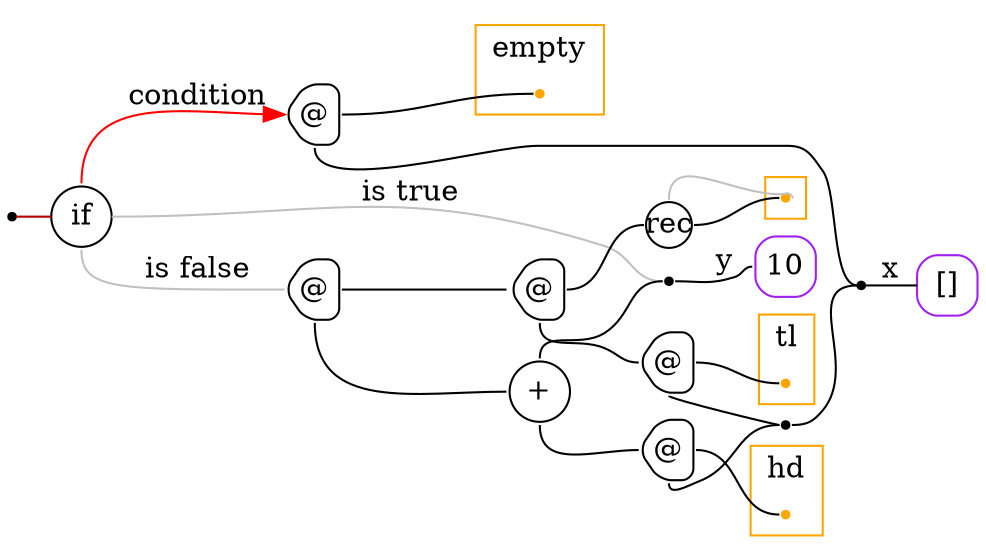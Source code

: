 digraph G {
  rankdir=LR;
  edge[arrowhead=none,arrowtail=none];
  node[fixedsize=true,shape=circle]
  size="9.201041666666667,5.219270833333334";
  labeldistance=0;
  nodesep=.175;
  ranksep=.175;

 nd1[shape=point];
   nd39[label="[]",tooltip="nd39-ConstEmptyGraph",style=rounded,orientation=90,shape=square,width=.4,height=.4,color="purple"];
   nd463[label="10",tooltip="nd463-ConstGraph",style=rounded,orientation=90,shape=square,width=.4,height=.4,color="purple"];
 nd468[label="rec",tooltip="nd468-RecurGraph",style=rounded,width=.3,height=.3,color="#000000"];
   subgraph cluster_nd472 {
     graph[style=fill,color="orange"];
     ndcluster_nd472[tooltip="nd472",orientation=90,shape=point,color="orange"];
   };
 nd401[label="if",tooltip="nd401-IfGraph",style=rounded,width=.4,height=.4,color="#000000"];
 nd402[label="@",tooltip="nd402-AppGraph",style=rounded,orientation=90,shape=house,width=.4,height=.4,color="#000000"];
 subgraph cluster_nd405 {
   graph[style=fill,color="orange",label="empty"];
   ndcluster_nd405[tooltip="nd405",orientation=90,shape=point,color="orange"];
 };
 nd409[label="@",tooltip="nd409-AppGraph",style=rounded,orientation=90,shape=house,width=.4,height=.4,color="#000000"];
 nd410[label="@",tooltip="nd410-AppGraph",style=rounded,orientation=90,shape=house,width=.4,height=.4,color="#000000"];
 nd412[label="@",tooltip="nd412-AppGraph",style=rounded,orientation=90,shape=house,width=.4,height=.4,color="#000000"];
 subgraph cluster_nd415 {
   graph[style=fill,color="orange",label="tl"];
   ndcluster_nd415[tooltip="nd415",orientation=90,shape=point,color="orange"];
 };
 nd420[label="+",tooltip="nd420-BinOpGraph",style=rounded,width=.4,height=.4,color="#000000"];
 nd421[label="@",tooltip="nd421-AppGraph",style=rounded,orientation=90,shape=house,width=.4,height=.4,color="#000000"];
 subgraph cluster_nd424 {
   graph[style=fill,color="orange",label="hd"];
   ndcluster_nd424[tooltip="nd424",orientation=90,shape=point,color="orange"];
 };
 nd428[label=" ",tooltip="nd428-ContractGraph",style=rounded,orientation=90,shape=point];
 nd429[label=" ",tooltip="nd429-ContractGraph",style=rounded,orientation=90,shape=point];
 nd430[label=" ",tooltip="nd430-ContractGraph",style=rounded,orientation=90,shape=point];

  nd402->ndcluster_nd405[tailport=e,headport=w];
  nd412->ndcluster_nd415[tailport=e,headport=w];
  nd410->nd468[tailport=e,headport=w,color=black,arrowhead=none,arrowtail=none];
  nd410->nd412[tailport=s,headport=w];
  nd421->ndcluster_nd424[tailport=e,headport=w];
  nd420->nd421[tailport=s,headport=w];
  nd409->nd410[tailport=e,headport=w];
  nd409->nd420[tailport=s,headport=w];
  nd421->nd428[tailport=s,headport=w];
  nd412->nd428[tailport=s,headport=w];
  nd401->nd402[label="condition",tailport=n,headport=w,color=red,arrowhead=normal];
  nd401->nd409[label="is false",tailport=s,headport=w,color=grey,arrowhead=none,arrowtail=none];
  nd420->nd429[tailport=n,headport=w];
  nd401->nd429[label="is true",tailport=e,headport=w,color=grey,arrowhead=none,arrowtail=none];
  nd402->nd430[tailport=s,headport=w];
  nd428->nd430[tailport=e,headport=w];
  nd1->nd401[tailport=e,headport=w,color="#b70000",arrowhead=none,arrowtail=none];
  nd429->nd463[label="y",tailport=e,headport=w];
  nd430->nd39[label="x",tailport=e,headport=w];
  nd468->ndcluster_nd472[dir=back,headport=e,tailport=n,color=grey,arrowhead=none,arrowtail=none];
  nd468->ndcluster_nd472[tailport=e,headport=w];
}